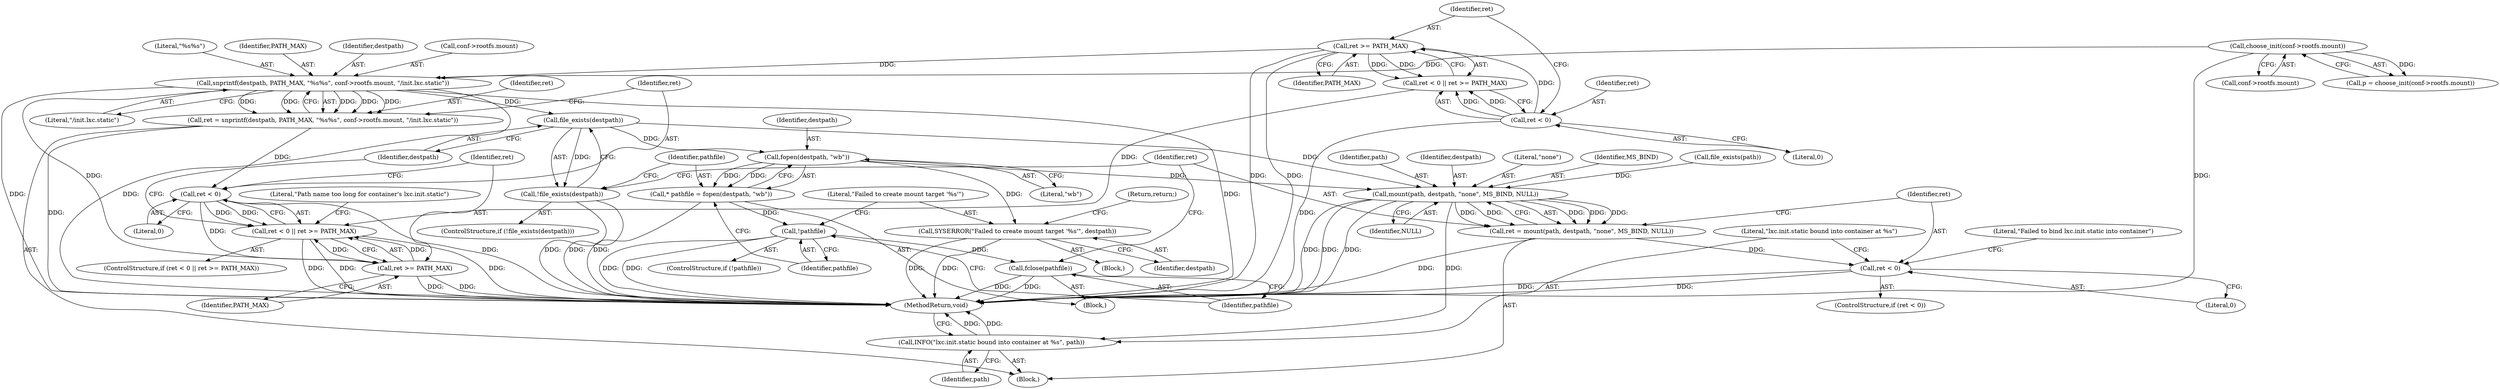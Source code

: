 digraph "0_lxc_592fd47a6245508b79fe6ac819fe6d3b2c1289be_2@API" {
"1000145" [label="(Call,snprintf(destpath, PATH_MAX, \"%s%s\", conf->rootfs.mount, \"/init.lxc.static\"))"];
"1000127" [label="(Call,ret >= PATH_MAX)"];
"1000124" [label="(Call,ret < 0)"];
"1000110" [label="(Call,choose_init(conf->rootfs.mount))"];
"1000143" [label="(Call,ret = snprintf(destpath, PATH_MAX, \"%s%s\", conf->rootfs.mount, \"/init.lxc.static\"))"];
"1000157" [label="(Call,ret < 0)"];
"1000156" [label="(Call,ret < 0 || ret >= PATH_MAX)"];
"1000160" [label="(Call,ret >= PATH_MAX)"];
"1000169" [label="(Call,file_exists(destpath))"];
"1000168" [label="(Call,!file_exists(destpath))"];
"1000175" [label="(Call,fopen(destpath, \"wb\"))"];
"1000173" [label="(Call,* pathfile = fopen(destpath, \"wb\"))"];
"1000179" [label="(Call,!pathfile)"];
"1000186" [label="(Call,fclose(pathfile))"];
"1000182" [label="(Call,SYSERROR(\"Failed to create mount target '%s'\", destpath))"];
"1000190" [label="(Call,mount(path, destpath, \"none\", MS_BIND, NULL))"];
"1000188" [label="(Call,ret = mount(path, destpath, \"none\", MS_BIND, NULL))"];
"1000197" [label="(Call,ret < 0)"];
"1000202" [label="(Call,INFO(\"lxc.init.static bound into container at %s\", path))"];
"1000160" [label="(Call,ret >= PATH_MAX)"];
"1000193" [label="(Literal,\"none\")"];
"1000195" [label="(Identifier,NULL)"];
"1000204" [label="(Identifier,path)"];
"1000110" [label="(Call,choose_init(conf->rootfs.mount))"];
"1000126" [label="(Literal,0)"];
"1000185" [label="(Return,return;)"];
"1000157" [label="(Call,ret < 0)"];
"1000187" [label="(Identifier,pathfile)"];
"1000124" [label="(Call,ret < 0)"];
"1000179" [label="(Call,!pathfile)"];
"1000148" [label="(Literal,\"%s%s\")"];
"1000147" [label="(Identifier,PATH_MAX)"];
"1000158" [label="(Identifier,ret)"];
"1000183" [label="(Literal,\"Failed to create mount target '%s'\")"];
"1000178" [label="(ControlStructure,if (!pathfile))"];
"1000145" [label="(Call,snprintf(destpath, PATH_MAX, \"%s%s\", conf->rootfs.mount, \"/init.lxc.static\"))"];
"1000201" [label="(Literal,\"Failed to bind lxc.init.static into container\")"];
"1000177" [label="(Literal,\"wb\")"];
"1000103" [label="(Block,)"];
"1000146" [label="(Identifier,destpath)"];
"1000168" [label="(Call,!file_exists(destpath))"];
"1000180" [label="(Identifier,pathfile)"];
"1000162" [label="(Identifier,PATH_MAX)"];
"1000171" [label="(Block,)"];
"1000202" [label="(Call,INFO(\"lxc.init.static bound into container at %s\", path))"];
"1000196" [label="(ControlStructure,if (ret < 0))"];
"1000169" [label="(Call,file_exists(destpath))"];
"1000194" [label="(Identifier,MS_BIND)"];
"1000129" [label="(Identifier,PATH_MAX)"];
"1000175" [label="(Call,fopen(destpath, \"wb\"))"];
"1000198" [label="(Identifier,ret)"];
"1000176" [label="(Identifier,destpath)"];
"1000161" [label="(Identifier,ret)"];
"1000199" [label="(Literal,0)"];
"1000205" [label="(MethodReturn,void)"];
"1000156" [label="(Call,ret < 0 || ret >= PATH_MAX)"];
"1000111" [label="(Call,conf->rootfs.mount)"];
"1000174" [label="(Identifier,pathfile)"];
"1000136" [label="(Call,file_exists(path))"];
"1000188" [label="(Call,ret = mount(path, destpath, \"none\", MS_BIND, NULL))"];
"1000181" [label="(Block,)"];
"1000197" [label="(Call,ret < 0)"];
"1000149" [label="(Call,conf->rootfs.mount)"];
"1000144" [label="(Identifier,ret)"];
"1000184" [label="(Identifier,destpath)"];
"1000159" [label="(Literal,0)"];
"1000127" [label="(Call,ret >= PATH_MAX)"];
"1000154" [label="(Literal,\"/init.lxc.static\")"];
"1000155" [label="(ControlStructure,if (ret < 0 || ret >= PATH_MAX))"];
"1000108" [label="(Call,p = choose_init(conf->rootfs.mount))"];
"1000123" [label="(Call,ret < 0 || ret >= PATH_MAX)"];
"1000182" [label="(Call,SYSERROR(\"Failed to create mount target '%s'\", destpath))"];
"1000203" [label="(Literal,\"lxc.init.static bound into container at %s\")"];
"1000167" [label="(ControlStructure,if (!file_exists(destpath)))"];
"1000165" [label="(Literal,\"Path name too long for container's lxc.init.static\")"];
"1000143" [label="(Call,ret = snprintf(destpath, PATH_MAX, \"%s%s\", conf->rootfs.mount, \"/init.lxc.static\"))"];
"1000125" [label="(Identifier,ret)"];
"1000189" [label="(Identifier,ret)"];
"1000191" [label="(Identifier,path)"];
"1000170" [label="(Identifier,destpath)"];
"1000173" [label="(Call,* pathfile = fopen(destpath, \"wb\"))"];
"1000186" [label="(Call,fclose(pathfile))"];
"1000128" [label="(Identifier,ret)"];
"1000190" [label="(Call,mount(path, destpath, \"none\", MS_BIND, NULL))"];
"1000192" [label="(Identifier,destpath)"];
"1000145" -> "1000143"  [label="AST: "];
"1000145" -> "1000154"  [label="CFG: "];
"1000146" -> "1000145"  [label="AST: "];
"1000147" -> "1000145"  [label="AST: "];
"1000148" -> "1000145"  [label="AST: "];
"1000149" -> "1000145"  [label="AST: "];
"1000154" -> "1000145"  [label="AST: "];
"1000143" -> "1000145"  [label="CFG: "];
"1000145" -> "1000205"  [label="DDG: "];
"1000145" -> "1000205"  [label="DDG: "];
"1000145" -> "1000205"  [label="DDG: "];
"1000145" -> "1000143"  [label="DDG: "];
"1000145" -> "1000143"  [label="DDG: "];
"1000145" -> "1000143"  [label="DDG: "];
"1000145" -> "1000143"  [label="DDG: "];
"1000145" -> "1000143"  [label="DDG: "];
"1000127" -> "1000145"  [label="DDG: "];
"1000110" -> "1000145"  [label="DDG: "];
"1000145" -> "1000160"  [label="DDG: "];
"1000145" -> "1000169"  [label="DDG: "];
"1000127" -> "1000123"  [label="AST: "];
"1000127" -> "1000129"  [label="CFG: "];
"1000128" -> "1000127"  [label="AST: "];
"1000129" -> "1000127"  [label="AST: "];
"1000123" -> "1000127"  [label="CFG: "];
"1000127" -> "1000205"  [label="DDG: "];
"1000127" -> "1000205"  [label="DDG: "];
"1000127" -> "1000123"  [label="DDG: "];
"1000127" -> "1000123"  [label="DDG: "];
"1000124" -> "1000127"  [label="DDG: "];
"1000124" -> "1000123"  [label="AST: "];
"1000124" -> "1000126"  [label="CFG: "];
"1000125" -> "1000124"  [label="AST: "];
"1000126" -> "1000124"  [label="AST: "];
"1000128" -> "1000124"  [label="CFG: "];
"1000123" -> "1000124"  [label="CFG: "];
"1000124" -> "1000205"  [label="DDG: "];
"1000124" -> "1000123"  [label="DDG: "];
"1000124" -> "1000123"  [label="DDG: "];
"1000110" -> "1000108"  [label="AST: "];
"1000110" -> "1000111"  [label="CFG: "];
"1000111" -> "1000110"  [label="AST: "];
"1000108" -> "1000110"  [label="CFG: "];
"1000110" -> "1000205"  [label="DDG: "];
"1000110" -> "1000108"  [label="DDG: "];
"1000143" -> "1000103"  [label="AST: "];
"1000144" -> "1000143"  [label="AST: "];
"1000158" -> "1000143"  [label="CFG: "];
"1000143" -> "1000205"  [label="DDG: "];
"1000143" -> "1000157"  [label="DDG: "];
"1000157" -> "1000156"  [label="AST: "];
"1000157" -> "1000159"  [label="CFG: "];
"1000158" -> "1000157"  [label="AST: "];
"1000159" -> "1000157"  [label="AST: "];
"1000161" -> "1000157"  [label="CFG: "];
"1000156" -> "1000157"  [label="CFG: "];
"1000157" -> "1000205"  [label="DDG: "];
"1000157" -> "1000156"  [label="DDG: "];
"1000157" -> "1000156"  [label="DDG: "];
"1000157" -> "1000160"  [label="DDG: "];
"1000156" -> "1000155"  [label="AST: "];
"1000156" -> "1000160"  [label="CFG: "];
"1000160" -> "1000156"  [label="AST: "];
"1000165" -> "1000156"  [label="CFG: "];
"1000170" -> "1000156"  [label="CFG: "];
"1000156" -> "1000205"  [label="DDG: "];
"1000156" -> "1000205"  [label="DDG: "];
"1000156" -> "1000205"  [label="DDG: "];
"1000160" -> "1000156"  [label="DDG: "];
"1000160" -> "1000156"  [label="DDG: "];
"1000123" -> "1000156"  [label="DDG: "];
"1000160" -> "1000162"  [label="CFG: "];
"1000161" -> "1000160"  [label="AST: "];
"1000162" -> "1000160"  [label="AST: "];
"1000160" -> "1000205"  [label="DDG: "];
"1000160" -> "1000205"  [label="DDG: "];
"1000169" -> "1000168"  [label="AST: "];
"1000169" -> "1000170"  [label="CFG: "];
"1000170" -> "1000169"  [label="AST: "];
"1000168" -> "1000169"  [label="CFG: "];
"1000169" -> "1000168"  [label="DDG: "];
"1000169" -> "1000175"  [label="DDG: "];
"1000169" -> "1000190"  [label="DDG: "];
"1000168" -> "1000167"  [label="AST: "];
"1000174" -> "1000168"  [label="CFG: "];
"1000189" -> "1000168"  [label="CFG: "];
"1000168" -> "1000205"  [label="DDG: "];
"1000168" -> "1000205"  [label="DDG: "];
"1000175" -> "1000173"  [label="AST: "];
"1000175" -> "1000177"  [label="CFG: "];
"1000176" -> "1000175"  [label="AST: "];
"1000177" -> "1000175"  [label="AST: "];
"1000173" -> "1000175"  [label="CFG: "];
"1000175" -> "1000173"  [label="DDG: "];
"1000175" -> "1000173"  [label="DDG: "];
"1000175" -> "1000182"  [label="DDG: "];
"1000175" -> "1000190"  [label="DDG: "];
"1000173" -> "1000171"  [label="AST: "];
"1000174" -> "1000173"  [label="AST: "];
"1000180" -> "1000173"  [label="CFG: "];
"1000173" -> "1000205"  [label="DDG: "];
"1000173" -> "1000179"  [label="DDG: "];
"1000179" -> "1000178"  [label="AST: "];
"1000179" -> "1000180"  [label="CFG: "];
"1000180" -> "1000179"  [label="AST: "];
"1000183" -> "1000179"  [label="CFG: "];
"1000187" -> "1000179"  [label="CFG: "];
"1000179" -> "1000205"  [label="DDG: "];
"1000179" -> "1000205"  [label="DDG: "];
"1000179" -> "1000186"  [label="DDG: "];
"1000186" -> "1000171"  [label="AST: "];
"1000186" -> "1000187"  [label="CFG: "];
"1000187" -> "1000186"  [label="AST: "];
"1000189" -> "1000186"  [label="CFG: "];
"1000186" -> "1000205"  [label="DDG: "];
"1000186" -> "1000205"  [label="DDG: "];
"1000182" -> "1000181"  [label="AST: "];
"1000182" -> "1000184"  [label="CFG: "];
"1000183" -> "1000182"  [label="AST: "];
"1000184" -> "1000182"  [label="AST: "];
"1000185" -> "1000182"  [label="CFG: "];
"1000182" -> "1000205"  [label="DDG: "];
"1000182" -> "1000205"  [label="DDG: "];
"1000190" -> "1000188"  [label="AST: "];
"1000190" -> "1000195"  [label="CFG: "];
"1000191" -> "1000190"  [label="AST: "];
"1000192" -> "1000190"  [label="AST: "];
"1000193" -> "1000190"  [label="AST: "];
"1000194" -> "1000190"  [label="AST: "];
"1000195" -> "1000190"  [label="AST: "];
"1000188" -> "1000190"  [label="CFG: "];
"1000190" -> "1000205"  [label="DDG: "];
"1000190" -> "1000205"  [label="DDG: "];
"1000190" -> "1000205"  [label="DDG: "];
"1000190" -> "1000188"  [label="DDG: "];
"1000190" -> "1000188"  [label="DDG: "];
"1000190" -> "1000188"  [label="DDG: "];
"1000190" -> "1000188"  [label="DDG: "];
"1000190" -> "1000188"  [label="DDG: "];
"1000136" -> "1000190"  [label="DDG: "];
"1000190" -> "1000202"  [label="DDG: "];
"1000188" -> "1000103"  [label="AST: "];
"1000189" -> "1000188"  [label="AST: "];
"1000198" -> "1000188"  [label="CFG: "];
"1000188" -> "1000205"  [label="DDG: "];
"1000188" -> "1000197"  [label="DDG: "];
"1000197" -> "1000196"  [label="AST: "];
"1000197" -> "1000199"  [label="CFG: "];
"1000198" -> "1000197"  [label="AST: "];
"1000199" -> "1000197"  [label="AST: "];
"1000201" -> "1000197"  [label="CFG: "];
"1000203" -> "1000197"  [label="CFG: "];
"1000197" -> "1000205"  [label="DDG: "];
"1000197" -> "1000205"  [label="DDG: "];
"1000202" -> "1000103"  [label="AST: "];
"1000202" -> "1000204"  [label="CFG: "];
"1000203" -> "1000202"  [label="AST: "];
"1000204" -> "1000202"  [label="AST: "];
"1000205" -> "1000202"  [label="CFG: "];
"1000202" -> "1000205"  [label="DDG: "];
"1000202" -> "1000205"  [label="DDG: "];
}
